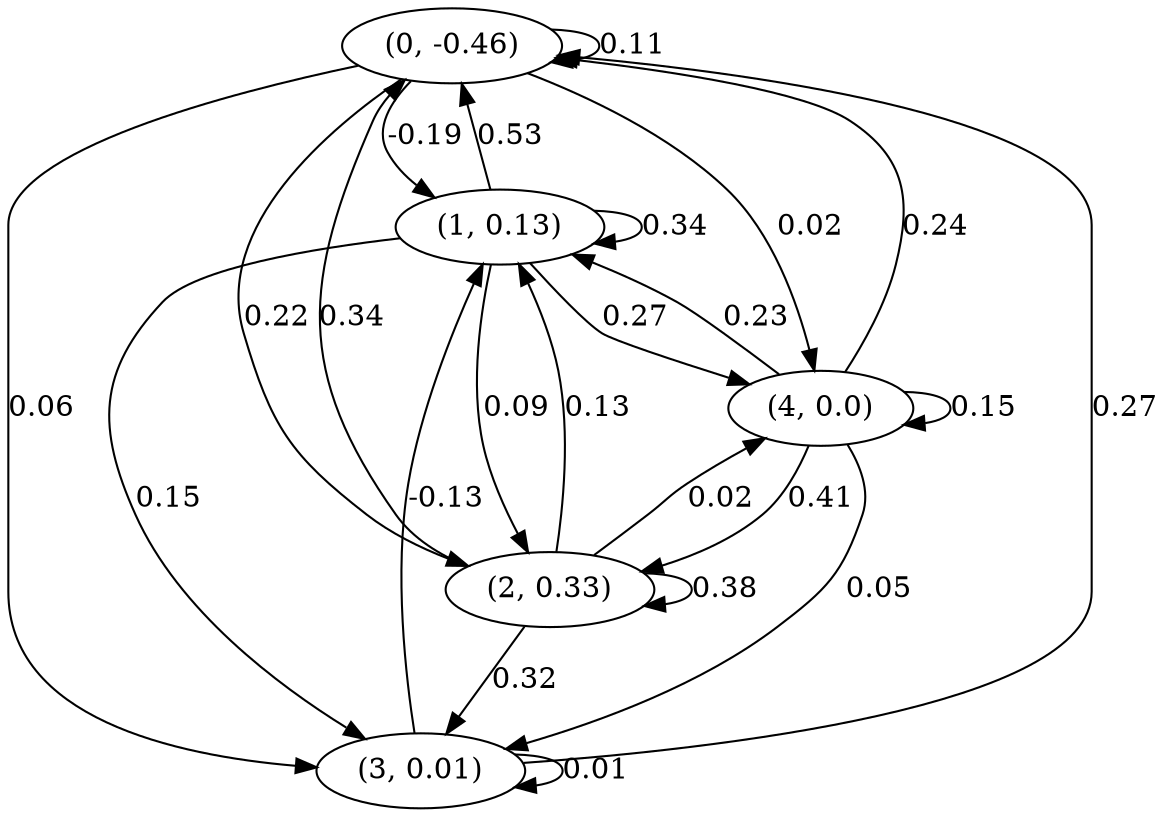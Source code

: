 digraph {
    0 [ label = "(0, -0.46)" ]
    1 [ label = "(1, 0.13)" ]
    2 [ label = "(2, 0.33)" ]
    3 [ label = "(3, 0.01)" ]
    4 [ label = "(4, 0.0)" ]
    0 -> 0 [ label = "0.11" ]
    1 -> 1 [ label = "0.34" ]
    2 -> 2 [ label = "0.38" ]
    3 -> 3 [ label = "0.01" ]
    4 -> 4 [ label = "0.15" ]
    1 -> 0 [ label = "0.53" ]
    2 -> 0 [ label = "0.34" ]
    3 -> 0 [ label = "0.27" ]
    4 -> 0 [ label = "0.24" ]
    0 -> 1 [ label = "-0.19" ]
    2 -> 1 [ label = "0.13" ]
    3 -> 1 [ label = "-0.13" ]
    4 -> 1 [ label = "0.23" ]
    0 -> 2 [ label = "0.22" ]
    1 -> 2 [ label = "0.09" ]
    4 -> 2 [ label = "0.41" ]
    0 -> 3 [ label = "0.06" ]
    1 -> 3 [ label = "0.15" ]
    2 -> 3 [ label = "0.32" ]
    4 -> 3 [ label = "0.05" ]
    0 -> 4 [ label = "0.02" ]
    1 -> 4 [ label = "0.27" ]
    2 -> 4 [ label = "0.02" ]
}

